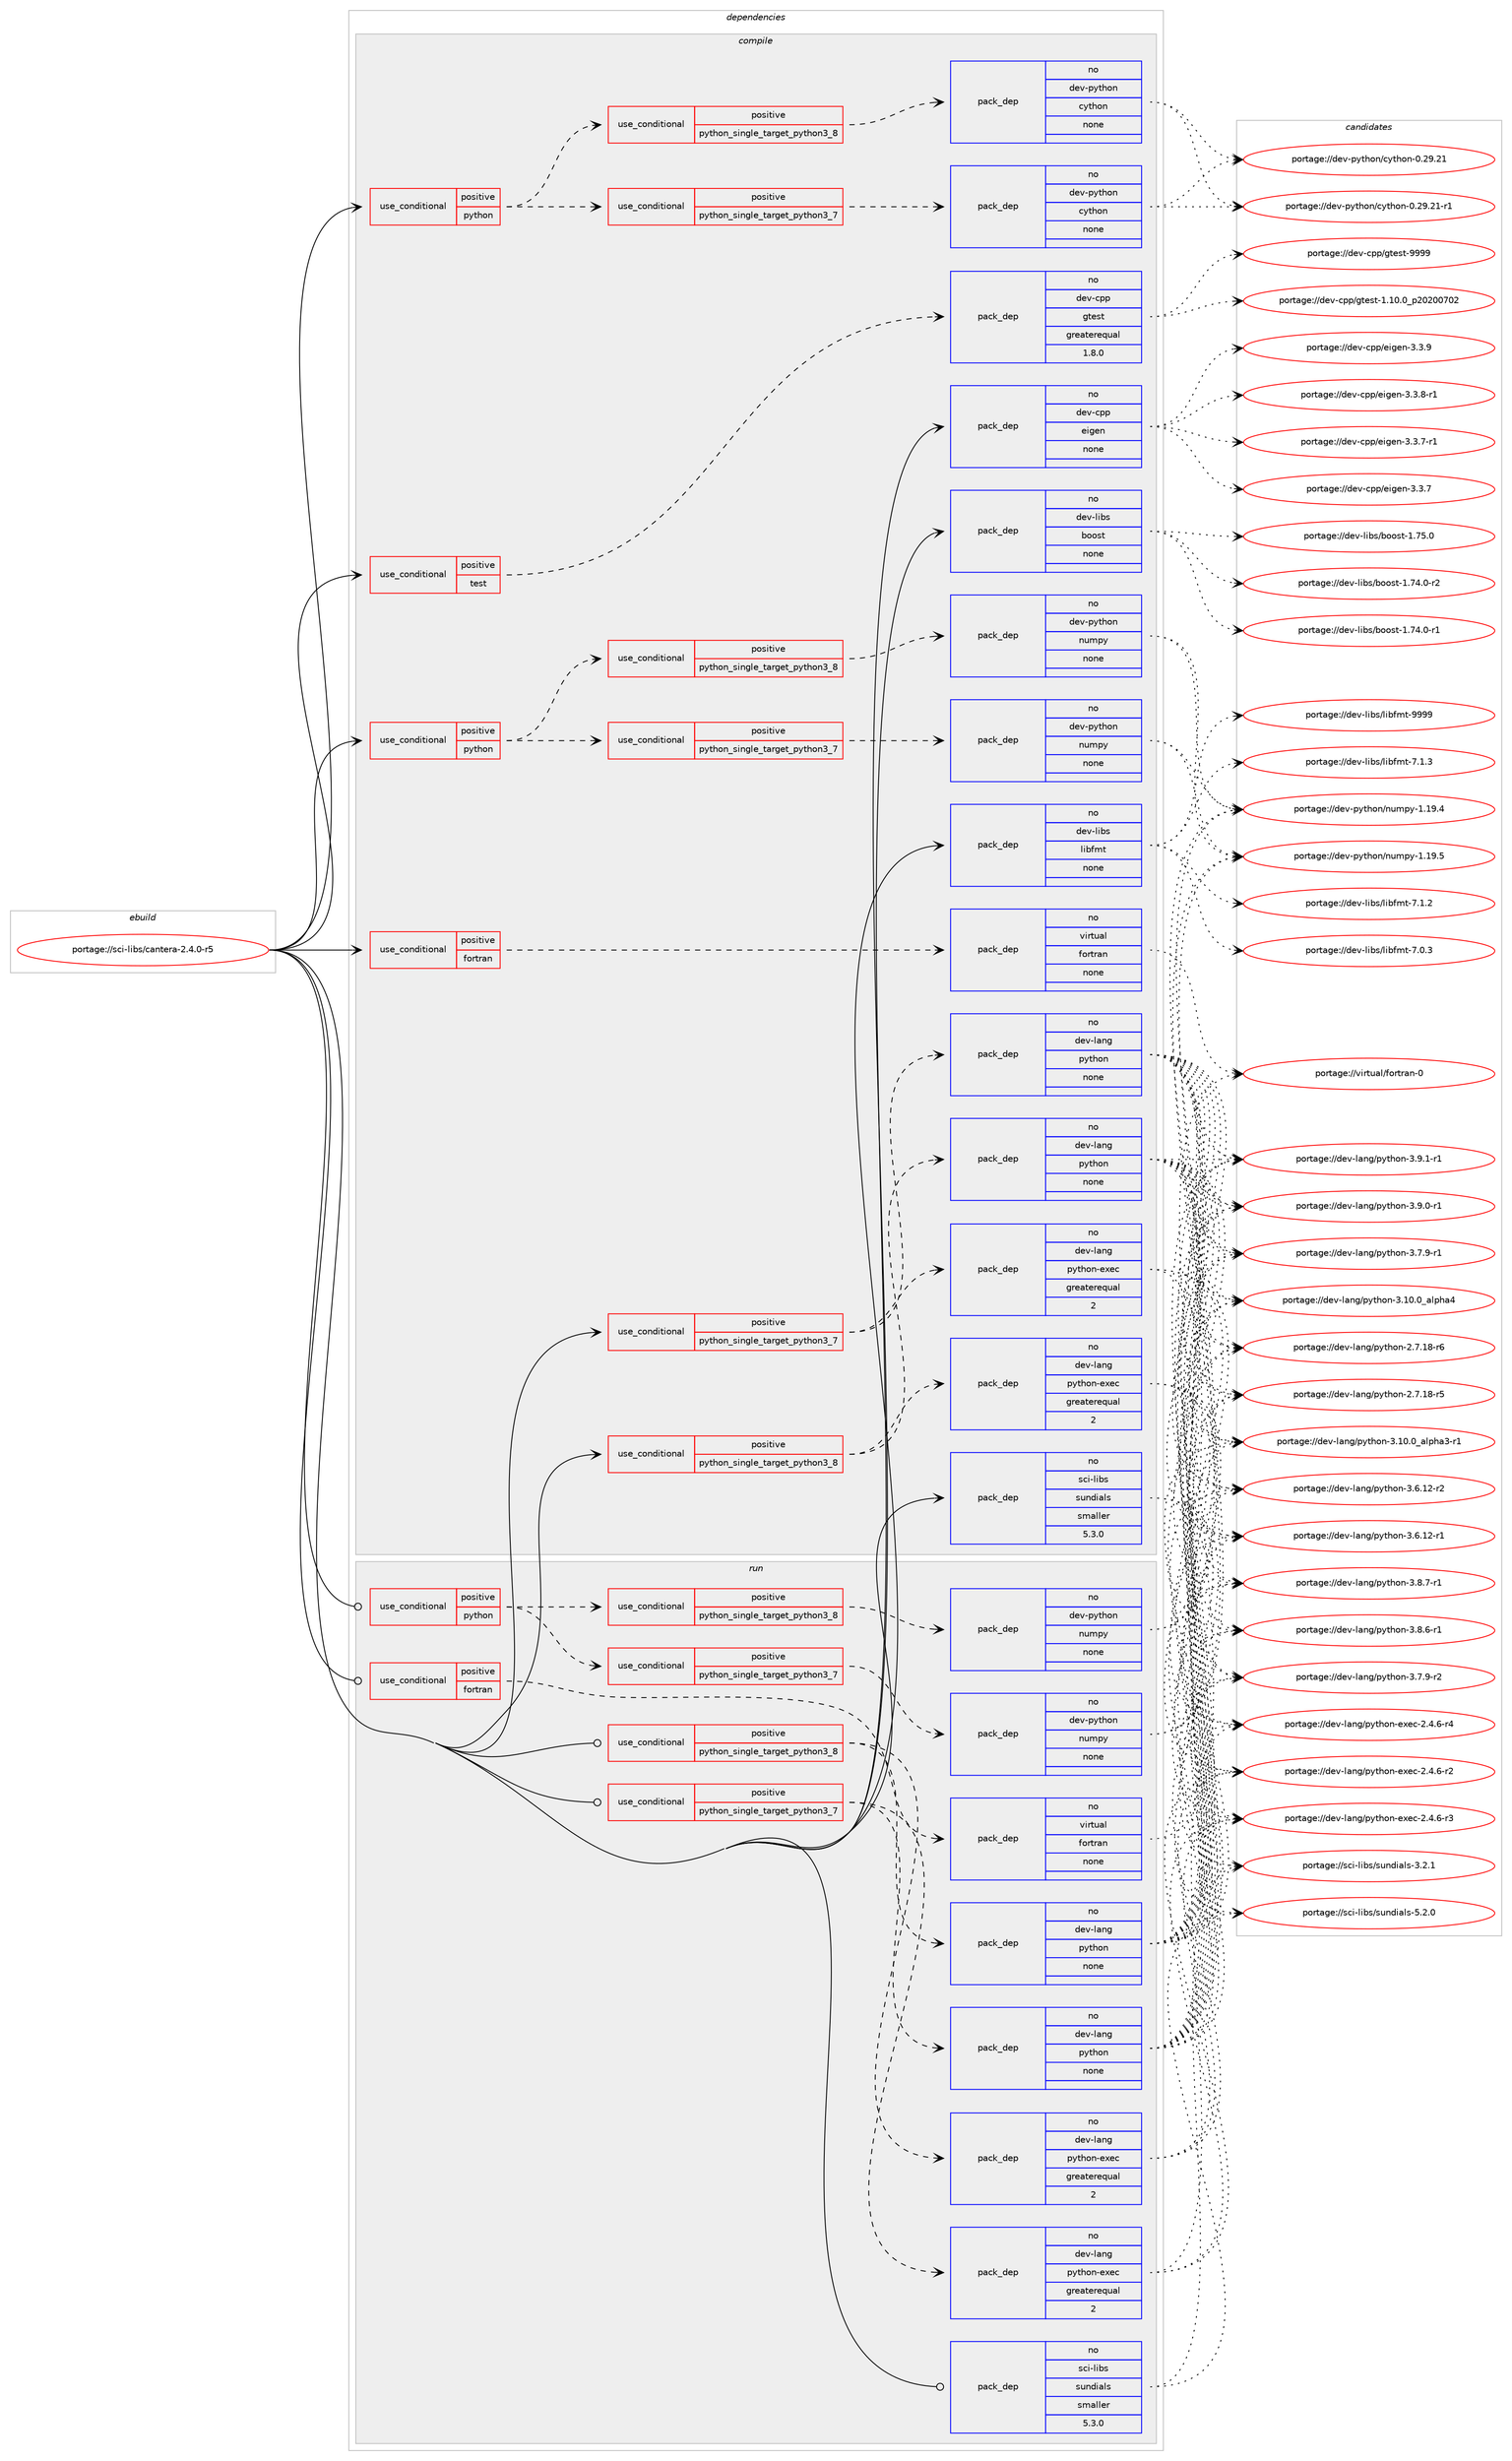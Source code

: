 digraph prolog {

# *************
# Graph options
# *************

newrank=true;
concentrate=true;
compound=true;
graph [rankdir=LR,fontname=Helvetica,fontsize=10,ranksep=1.5];#, ranksep=2.5, nodesep=0.2];
edge  [arrowhead=vee];
node  [fontname=Helvetica,fontsize=10];

# **********
# The ebuild
# **********

subgraph cluster_leftcol {
color=gray;
rank=same;
label=<<i>ebuild</i>>;
id [label="portage://sci-libs/cantera-2.4.0-r5", color=red, width=4, href="../sci-libs/cantera-2.4.0-r5.svg"];
}

# ****************
# The dependencies
# ****************

subgraph cluster_midcol {
color=gray;
label=<<i>dependencies</i>>;
subgraph cluster_compile {
fillcolor="#eeeeee";
style=filled;
label=<<i>compile</i>>;
subgraph cond5578 {
dependency17923 [label=<<TABLE BORDER="0" CELLBORDER="1" CELLSPACING="0" CELLPADDING="4"><TR><TD ROWSPAN="3" CELLPADDING="10">use_conditional</TD></TR><TR><TD>positive</TD></TR><TR><TD>fortran</TD></TR></TABLE>>, shape=none, color=red];
subgraph pack12203 {
dependency17924 [label=<<TABLE BORDER="0" CELLBORDER="1" CELLSPACING="0" CELLPADDING="4" WIDTH="220"><TR><TD ROWSPAN="6" CELLPADDING="30">pack_dep</TD></TR><TR><TD WIDTH="110">no</TD></TR><TR><TD>virtual</TD></TR><TR><TD>fortran</TD></TR><TR><TD>none</TD></TR><TR><TD></TD></TR></TABLE>>, shape=none, color=blue];
}
dependency17923:e -> dependency17924:w [weight=20,style="dashed",arrowhead="vee"];
}
id:e -> dependency17923:w [weight=20,style="solid",arrowhead="vee"];
subgraph cond5579 {
dependency17925 [label=<<TABLE BORDER="0" CELLBORDER="1" CELLSPACING="0" CELLPADDING="4"><TR><TD ROWSPAN="3" CELLPADDING="10">use_conditional</TD></TR><TR><TD>positive</TD></TR><TR><TD>python</TD></TR></TABLE>>, shape=none, color=red];
subgraph cond5580 {
dependency17926 [label=<<TABLE BORDER="0" CELLBORDER="1" CELLSPACING="0" CELLPADDING="4"><TR><TD ROWSPAN="3" CELLPADDING="10">use_conditional</TD></TR><TR><TD>positive</TD></TR><TR><TD>python_single_target_python3_7</TD></TR></TABLE>>, shape=none, color=red];
subgraph pack12204 {
dependency17927 [label=<<TABLE BORDER="0" CELLBORDER="1" CELLSPACING="0" CELLPADDING="4" WIDTH="220"><TR><TD ROWSPAN="6" CELLPADDING="30">pack_dep</TD></TR><TR><TD WIDTH="110">no</TD></TR><TR><TD>dev-python</TD></TR><TR><TD>cython</TD></TR><TR><TD>none</TD></TR><TR><TD></TD></TR></TABLE>>, shape=none, color=blue];
}
dependency17926:e -> dependency17927:w [weight=20,style="dashed",arrowhead="vee"];
}
dependency17925:e -> dependency17926:w [weight=20,style="dashed",arrowhead="vee"];
subgraph cond5581 {
dependency17928 [label=<<TABLE BORDER="0" CELLBORDER="1" CELLSPACING="0" CELLPADDING="4"><TR><TD ROWSPAN="3" CELLPADDING="10">use_conditional</TD></TR><TR><TD>positive</TD></TR><TR><TD>python_single_target_python3_8</TD></TR></TABLE>>, shape=none, color=red];
subgraph pack12205 {
dependency17929 [label=<<TABLE BORDER="0" CELLBORDER="1" CELLSPACING="0" CELLPADDING="4" WIDTH="220"><TR><TD ROWSPAN="6" CELLPADDING="30">pack_dep</TD></TR><TR><TD WIDTH="110">no</TD></TR><TR><TD>dev-python</TD></TR><TR><TD>cython</TD></TR><TR><TD>none</TD></TR><TR><TD></TD></TR></TABLE>>, shape=none, color=blue];
}
dependency17928:e -> dependency17929:w [weight=20,style="dashed",arrowhead="vee"];
}
dependency17925:e -> dependency17928:w [weight=20,style="dashed",arrowhead="vee"];
}
id:e -> dependency17925:w [weight=20,style="solid",arrowhead="vee"];
subgraph cond5582 {
dependency17930 [label=<<TABLE BORDER="0" CELLBORDER="1" CELLSPACING="0" CELLPADDING="4"><TR><TD ROWSPAN="3" CELLPADDING="10">use_conditional</TD></TR><TR><TD>positive</TD></TR><TR><TD>python</TD></TR></TABLE>>, shape=none, color=red];
subgraph cond5583 {
dependency17931 [label=<<TABLE BORDER="0" CELLBORDER="1" CELLSPACING="0" CELLPADDING="4"><TR><TD ROWSPAN="3" CELLPADDING="10">use_conditional</TD></TR><TR><TD>positive</TD></TR><TR><TD>python_single_target_python3_7</TD></TR></TABLE>>, shape=none, color=red];
subgraph pack12206 {
dependency17932 [label=<<TABLE BORDER="0" CELLBORDER="1" CELLSPACING="0" CELLPADDING="4" WIDTH="220"><TR><TD ROWSPAN="6" CELLPADDING="30">pack_dep</TD></TR><TR><TD WIDTH="110">no</TD></TR><TR><TD>dev-python</TD></TR><TR><TD>numpy</TD></TR><TR><TD>none</TD></TR><TR><TD></TD></TR></TABLE>>, shape=none, color=blue];
}
dependency17931:e -> dependency17932:w [weight=20,style="dashed",arrowhead="vee"];
}
dependency17930:e -> dependency17931:w [weight=20,style="dashed",arrowhead="vee"];
subgraph cond5584 {
dependency17933 [label=<<TABLE BORDER="0" CELLBORDER="1" CELLSPACING="0" CELLPADDING="4"><TR><TD ROWSPAN="3" CELLPADDING="10">use_conditional</TD></TR><TR><TD>positive</TD></TR><TR><TD>python_single_target_python3_8</TD></TR></TABLE>>, shape=none, color=red];
subgraph pack12207 {
dependency17934 [label=<<TABLE BORDER="0" CELLBORDER="1" CELLSPACING="0" CELLPADDING="4" WIDTH="220"><TR><TD ROWSPAN="6" CELLPADDING="30">pack_dep</TD></TR><TR><TD WIDTH="110">no</TD></TR><TR><TD>dev-python</TD></TR><TR><TD>numpy</TD></TR><TR><TD>none</TD></TR><TR><TD></TD></TR></TABLE>>, shape=none, color=blue];
}
dependency17933:e -> dependency17934:w [weight=20,style="dashed",arrowhead="vee"];
}
dependency17930:e -> dependency17933:w [weight=20,style="dashed",arrowhead="vee"];
}
id:e -> dependency17930:w [weight=20,style="solid",arrowhead="vee"];
subgraph cond5585 {
dependency17935 [label=<<TABLE BORDER="0" CELLBORDER="1" CELLSPACING="0" CELLPADDING="4"><TR><TD ROWSPAN="3" CELLPADDING="10">use_conditional</TD></TR><TR><TD>positive</TD></TR><TR><TD>python_single_target_python3_7</TD></TR></TABLE>>, shape=none, color=red];
subgraph pack12208 {
dependency17936 [label=<<TABLE BORDER="0" CELLBORDER="1" CELLSPACING="0" CELLPADDING="4" WIDTH="220"><TR><TD ROWSPAN="6" CELLPADDING="30">pack_dep</TD></TR><TR><TD WIDTH="110">no</TD></TR><TR><TD>dev-lang</TD></TR><TR><TD>python</TD></TR><TR><TD>none</TD></TR><TR><TD></TD></TR></TABLE>>, shape=none, color=blue];
}
dependency17935:e -> dependency17936:w [weight=20,style="dashed",arrowhead="vee"];
subgraph pack12209 {
dependency17937 [label=<<TABLE BORDER="0" CELLBORDER="1" CELLSPACING="0" CELLPADDING="4" WIDTH="220"><TR><TD ROWSPAN="6" CELLPADDING="30">pack_dep</TD></TR><TR><TD WIDTH="110">no</TD></TR><TR><TD>dev-lang</TD></TR><TR><TD>python-exec</TD></TR><TR><TD>greaterequal</TD></TR><TR><TD>2</TD></TR></TABLE>>, shape=none, color=blue];
}
dependency17935:e -> dependency17937:w [weight=20,style="dashed",arrowhead="vee"];
}
id:e -> dependency17935:w [weight=20,style="solid",arrowhead="vee"];
subgraph cond5586 {
dependency17938 [label=<<TABLE BORDER="0" CELLBORDER="1" CELLSPACING="0" CELLPADDING="4"><TR><TD ROWSPAN="3" CELLPADDING="10">use_conditional</TD></TR><TR><TD>positive</TD></TR><TR><TD>python_single_target_python3_8</TD></TR></TABLE>>, shape=none, color=red];
subgraph pack12210 {
dependency17939 [label=<<TABLE BORDER="0" CELLBORDER="1" CELLSPACING="0" CELLPADDING="4" WIDTH="220"><TR><TD ROWSPAN="6" CELLPADDING="30">pack_dep</TD></TR><TR><TD WIDTH="110">no</TD></TR><TR><TD>dev-lang</TD></TR><TR><TD>python</TD></TR><TR><TD>none</TD></TR><TR><TD></TD></TR></TABLE>>, shape=none, color=blue];
}
dependency17938:e -> dependency17939:w [weight=20,style="dashed",arrowhead="vee"];
subgraph pack12211 {
dependency17940 [label=<<TABLE BORDER="0" CELLBORDER="1" CELLSPACING="0" CELLPADDING="4" WIDTH="220"><TR><TD ROWSPAN="6" CELLPADDING="30">pack_dep</TD></TR><TR><TD WIDTH="110">no</TD></TR><TR><TD>dev-lang</TD></TR><TR><TD>python-exec</TD></TR><TR><TD>greaterequal</TD></TR><TR><TD>2</TD></TR></TABLE>>, shape=none, color=blue];
}
dependency17938:e -> dependency17940:w [weight=20,style="dashed",arrowhead="vee"];
}
id:e -> dependency17938:w [weight=20,style="solid",arrowhead="vee"];
subgraph cond5587 {
dependency17941 [label=<<TABLE BORDER="0" CELLBORDER="1" CELLSPACING="0" CELLPADDING="4"><TR><TD ROWSPAN="3" CELLPADDING="10">use_conditional</TD></TR><TR><TD>positive</TD></TR><TR><TD>test</TD></TR></TABLE>>, shape=none, color=red];
subgraph pack12212 {
dependency17942 [label=<<TABLE BORDER="0" CELLBORDER="1" CELLSPACING="0" CELLPADDING="4" WIDTH="220"><TR><TD ROWSPAN="6" CELLPADDING="30">pack_dep</TD></TR><TR><TD WIDTH="110">no</TD></TR><TR><TD>dev-cpp</TD></TR><TR><TD>gtest</TD></TR><TR><TD>greaterequal</TD></TR><TR><TD>1.8.0</TD></TR></TABLE>>, shape=none, color=blue];
}
dependency17941:e -> dependency17942:w [weight=20,style="dashed",arrowhead="vee"];
}
id:e -> dependency17941:w [weight=20,style="solid",arrowhead="vee"];
subgraph pack12213 {
dependency17943 [label=<<TABLE BORDER="0" CELLBORDER="1" CELLSPACING="0" CELLPADDING="4" WIDTH="220"><TR><TD ROWSPAN="6" CELLPADDING="30">pack_dep</TD></TR><TR><TD WIDTH="110">no</TD></TR><TR><TD>dev-cpp</TD></TR><TR><TD>eigen</TD></TR><TR><TD>none</TD></TR><TR><TD></TD></TR></TABLE>>, shape=none, color=blue];
}
id:e -> dependency17943:w [weight=20,style="solid",arrowhead="vee"];
subgraph pack12214 {
dependency17944 [label=<<TABLE BORDER="0" CELLBORDER="1" CELLSPACING="0" CELLPADDING="4" WIDTH="220"><TR><TD ROWSPAN="6" CELLPADDING="30">pack_dep</TD></TR><TR><TD WIDTH="110">no</TD></TR><TR><TD>dev-libs</TD></TR><TR><TD>boost</TD></TR><TR><TD>none</TD></TR><TR><TD></TD></TR></TABLE>>, shape=none, color=blue];
}
id:e -> dependency17944:w [weight=20,style="solid",arrowhead="vee"];
subgraph pack12215 {
dependency17945 [label=<<TABLE BORDER="0" CELLBORDER="1" CELLSPACING="0" CELLPADDING="4" WIDTH="220"><TR><TD ROWSPAN="6" CELLPADDING="30">pack_dep</TD></TR><TR><TD WIDTH="110">no</TD></TR><TR><TD>dev-libs</TD></TR><TR><TD>libfmt</TD></TR><TR><TD>none</TD></TR><TR><TD></TD></TR></TABLE>>, shape=none, color=blue];
}
id:e -> dependency17945:w [weight=20,style="solid",arrowhead="vee"];
subgraph pack12216 {
dependency17946 [label=<<TABLE BORDER="0" CELLBORDER="1" CELLSPACING="0" CELLPADDING="4" WIDTH="220"><TR><TD ROWSPAN="6" CELLPADDING="30">pack_dep</TD></TR><TR><TD WIDTH="110">no</TD></TR><TR><TD>sci-libs</TD></TR><TR><TD>sundials</TD></TR><TR><TD>smaller</TD></TR><TR><TD>5.3.0</TD></TR></TABLE>>, shape=none, color=blue];
}
id:e -> dependency17946:w [weight=20,style="solid",arrowhead="vee"];
}
subgraph cluster_compileandrun {
fillcolor="#eeeeee";
style=filled;
label=<<i>compile and run</i>>;
}
subgraph cluster_run {
fillcolor="#eeeeee";
style=filled;
label=<<i>run</i>>;
subgraph cond5588 {
dependency17947 [label=<<TABLE BORDER="0" CELLBORDER="1" CELLSPACING="0" CELLPADDING="4"><TR><TD ROWSPAN="3" CELLPADDING="10">use_conditional</TD></TR><TR><TD>positive</TD></TR><TR><TD>fortran</TD></TR></TABLE>>, shape=none, color=red];
subgraph pack12217 {
dependency17948 [label=<<TABLE BORDER="0" CELLBORDER="1" CELLSPACING="0" CELLPADDING="4" WIDTH="220"><TR><TD ROWSPAN="6" CELLPADDING="30">pack_dep</TD></TR><TR><TD WIDTH="110">no</TD></TR><TR><TD>virtual</TD></TR><TR><TD>fortran</TD></TR><TR><TD>none</TD></TR><TR><TD></TD></TR></TABLE>>, shape=none, color=blue];
}
dependency17947:e -> dependency17948:w [weight=20,style="dashed",arrowhead="vee"];
}
id:e -> dependency17947:w [weight=20,style="solid",arrowhead="odot"];
subgraph cond5589 {
dependency17949 [label=<<TABLE BORDER="0" CELLBORDER="1" CELLSPACING="0" CELLPADDING="4"><TR><TD ROWSPAN="3" CELLPADDING="10">use_conditional</TD></TR><TR><TD>positive</TD></TR><TR><TD>python</TD></TR></TABLE>>, shape=none, color=red];
subgraph cond5590 {
dependency17950 [label=<<TABLE BORDER="0" CELLBORDER="1" CELLSPACING="0" CELLPADDING="4"><TR><TD ROWSPAN="3" CELLPADDING="10">use_conditional</TD></TR><TR><TD>positive</TD></TR><TR><TD>python_single_target_python3_7</TD></TR></TABLE>>, shape=none, color=red];
subgraph pack12218 {
dependency17951 [label=<<TABLE BORDER="0" CELLBORDER="1" CELLSPACING="0" CELLPADDING="4" WIDTH="220"><TR><TD ROWSPAN="6" CELLPADDING="30">pack_dep</TD></TR><TR><TD WIDTH="110">no</TD></TR><TR><TD>dev-python</TD></TR><TR><TD>numpy</TD></TR><TR><TD>none</TD></TR><TR><TD></TD></TR></TABLE>>, shape=none, color=blue];
}
dependency17950:e -> dependency17951:w [weight=20,style="dashed",arrowhead="vee"];
}
dependency17949:e -> dependency17950:w [weight=20,style="dashed",arrowhead="vee"];
subgraph cond5591 {
dependency17952 [label=<<TABLE BORDER="0" CELLBORDER="1" CELLSPACING="0" CELLPADDING="4"><TR><TD ROWSPAN="3" CELLPADDING="10">use_conditional</TD></TR><TR><TD>positive</TD></TR><TR><TD>python_single_target_python3_8</TD></TR></TABLE>>, shape=none, color=red];
subgraph pack12219 {
dependency17953 [label=<<TABLE BORDER="0" CELLBORDER="1" CELLSPACING="0" CELLPADDING="4" WIDTH="220"><TR><TD ROWSPAN="6" CELLPADDING="30">pack_dep</TD></TR><TR><TD WIDTH="110">no</TD></TR><TR><TD>dev-python</TD></TR><TR><TD>numpy</TD></TR><TR><TD>none</TD></TR><TR><TD></TD></TR></TABLE>>, shape=none, color=blue];
}
dependency17952:e -> dependency17953:w [weight=20,style="dashed",arrowhead="vee"];
}
dependency17949:e -> dependency17952:w [weight=20,style="dashed",arrowhead="vee"];
}
id:e -> dependency17949:w [weight=20,style="solid",arrowhead="odot"];
subgraph cond5592 {
dependency17954 [label=<<TABLE BORDER="0" CELLBORDER="1" CELLSPACING="0" CELLPADDING="4"><TR><TD ROWSPAN="3" CELLPADDING="10">use_conditional</TD></TR><TR><TD>positive</TD></TR><TR><TD>python_single_target_python3_7</TD></TR></TABLE>>, shape=none, color=red];
subgraph pack12220 {
dependency17955 [label=<<TABLE BORDER="0" CELLBORDER="1" CELLSPACING="0" CELLPADDING="4" WIDTH="220"><TR><TD ROWSPAN="6" CELLPADDING="30">pack_dep</TD></TR><TR><TD WIDTH="110">no</TD></TR><TR><TD>dev-lang</TD></TR><TR><TD>python</TD></TR><TR><TD>none</TD></TR><TR><TD></TD></TR></TABLE>>, shape=none, color=blue];
}
dependency17954:e -> dependency17955:w [weight=20,style="dashed",arrowhead="vee"];
subgraph pack12221 {
dependency17956 [label=<<TABLE BORDER="0" CELLBORDER="1" CELLSPACING="0" CELLPADDING="4" WIDTH="220"><TR><TD ROWSPAN="6" CELLPADDING="30">pack_dep</TD></TR><TR><TD WIDTH="110">no</TD></TR><TR><TD>dev-lang</TD></TR><TR><TD>python-exec</TD></TR><TR><TD>greaterequal</TD></TR><TR><TD>2</TD></TR></TABLE>>, shape=none, color=blue];
}
dependency17954:e -> dependency17956:w [weight=20,style="dashed",arrowhead="vee"];
}
id:e -> dependency17954:w [weight=20,style="solid",arrowhead="odot"];
subgraph cond5593 {
dependency17957 [label=<<TABLE BORDER="0" CELLBORDER="1" CELLSPACING="0" CELLPADDING="4"><TR><TD ROWSPAN="3" CELLPADDING="10">use_conditional</TD></TR><TR><TD>positive</TD></TR><TR><TD>python_single_target_python3_8</TD></TR></TABLE>>, shape=none, color=red];
subgraph pack12222 {
dependency17958 [label=<<TABLE BORDER="0" CELLBORDER="1" CELLSPACING="0" CELLPADDING="4" WIDTH="220"><TR><TD ROWSPAN="6" CELLPADDING="30">pack_dep</TD></TR><TR><TD WIDTH="110">no</TD></TR><TR><TD>dev-lang</TD></TR><TR><TD>python</TD></TR><TR><TD>none</TD></TR><TR><TD></TD></TR></TABLE>>, shape=none, color=blue];
}
dependency17957:e -> dependency17958:w [weight=20,style="dashed",arrowhead="vee"];
subgraph pack12223 {
dependency17959 [label=<<TABLE BORDER="0" CELLBORDER="1" CELLSPACING="0" CELLPADDING="4" WIDTH="220"><TR><TD ROWSPAN="6" CELLPADDING="30">pack_dep</TD></TR><TR><TD WIDTH="110">no</TD></TR><TR><TD>dev-lang</TD></TR><TR><TD>python-exec</TD></TR><TR><TD>greaterequal</TD></TR><TR><TD>2</TD></TR></TABLE>>, shape=none, color=blue];
}
dependency17957:e -> dependency17959:w [weight=20,style="dashed",arrowhead="vee"];
}
id:e -> dependency17957:w [weight=20,style="solid",arrowhead="odot"];
subgraph pack12224 {
dependency17960 [label=<<TABLE BORDER="0" CELLBORDER="1" CELLSPACING="0" CELLPADDING="4" WIDTH="220"><TR><TD ROWSPAN="6" CELLPADDING="30">pack_dep</TD></TR><TR><TD WIDTH="110">no</TD></TR><TR><TD>sci-libs</TD></TR><TR><TD>sundials</TD></TR><TR><TD>smaller</TD></TR><TR><TD>5.3.0</TD></TR></TABLE>>, shape=none, color=blue];
}
id:e -> dependency17960:w [weight=20,style="solid",arrowhead="odot"];
}
}

# **************
# The candidates
# **************

subgraph cluster_choices {
rank=same;
color=gray;
label=<<i>candidates</i>>;

subgraph choice12203 {
color=black;
nodesep=1;
choice1181051141161179710847102111114116114971104548 [label="portage://virtual/fortran-0", color=red, width=4,href="../virtual/fortran-0.svg"];
dependency17924:e -> choice1181051141161179710847102111114116114971104548:w [style=dotted,weight="100"];
}
subgraph choice12204 {
color=black;
nodesep=1;
choice10010111845112121116104111110479912111610411111045484650574650494511449 [label="portage://dev-python/cython-0.29.21-r1", color=red, width=4,href="../dev-python/cython-0.29.21-r1.svg"];
choice1001011184511212111610411111047991211161041111104548465057465049 [label="portage://dev-python/cython-0.29.21", color=red, width=4,href="../dev-python/cython-0.29.21.svg"];
dependency17927:e -> choice10010111845112121116104111110479912111610411111045484650574650494511449:w [style=dotted,weight="100"];
dependency17927:e -> choice1001011184511212111610411111047991211161041111104548465057465049:w [style=dotted,weight="100"];
}
subgraph choice12205 {
color=black;
nodesep=1;
choice10010111845112121116104111110479912111610411111045484650574650494511449 [label="portage://dev-python/cython-0.29.21-r1", color=red, width=4,href="../dev-python/cython-0.29.21-r1.svg"];
choice1001011184511212111610411111047991211161041111104548465057465049 [label="portage://dev-python/cython-0.29.21", color=red, width=4,href="../dev-python/cython-0.29.21.svg"];
dependency17929:e -> choice10010111845112121116104111110479912111610411111045484650574650494511449:w [style=dotted,weight="100"];
dependency17929:e -> choice1001011184511212111610411111047991211161041111104548465057465049:w [style=dotted,weight="100"];
}
subgraph choice12206 {
color=black;
nodesep=1;
choice100101118451121211161041111104711011710911212145494649574653 [label="portage://dev-python/numpy-1.19.5", color=red, width=4,href="../dev-python/numpy-1.19.5.svg"];
choice100101118451121211161041111104711011710911212145494649574652 [label="portage://dev-python/numpy-1.19.4", color=red, width=4,href="../dev-python/numpy-1.19.4.svg"];
dependency17932:e -> choice100101118451121211161041111104711011710911212145494649574653:w [style=dotted,weight="100"];
dependency17932:e -> choice100101118451121211161041111104711011710911212145494649574652:w [style=dotted,weight="100"];
}
subgraph choice12207 {
color=black;
nodesep=1;
choice100101118451121211161041111104711011710911212145494649574653 [label="portage://dev-python/numpy-1.19.5", color=red, width=4,href="../dev-python/numpy-1.19.5.svg"];
choice100101118451121211161041111104711011710911212145494649574652 [label="portage://dev-python/numpy-1.19.4", color=red, width=4,href="../dev-python/numpy-1.19.4.svg"];
dependency17934:e -> choice100101118451121211161041111104711011710911212145494649574653:w [style=dotted,weight="100"];
dependency17934:e -> choice100101118451121211161041111104711011710911212145494649574652:w [style=dotted,weight="100"];
}
subgraph choice12208 {
color=black;
nodesep=1;
choice1001011184510897110103471121211161041111104551465746494511449 [label="portage://dev-lang/python-3.9.1-r1", color=red, width=4,href="../dev-lang/python-3.9.1-r1.svg"];
choice1001011184510897110103471121211161041111104551465746484511449 [label="portage://dev-lang/python-3.9.0-r1", color=red, width=4,href="../dev-lang/python-3.9.0-r1.svg"];
choice1001011184510897110103471121211161041111104551465646554511449 [label="portage://dev-lang/python-3.8.7-r1", color=red, width=4,href="../dev-lang/python-3.8.7-r1.svg"];
choice1001011184510897110103471121211161041111104551465646544511449 [label="portage://dev-lang/python-3.8.6-r1", color=red, width=4,href="../dev-lang/python-3.8.6-r1.svg"];
choice1001011184510897110103471121211161041111104551465546574511450 [label="portage://dev-lang/python-3.7.9-r2", color=red, width=4,href="../dev-lang/python-3.7.9-r2.svg"];
choice1001011184510897110103471121211161041111104551465546574511449 [label="portage://dev-lang/python-3.7.9-r1", color=red, width=4,href="../dev-lang/python-3.7.9-r1.svg"];
choice100101118451089711010347112121116104111110455146544649504511450 [label="portage://dev-lang/python-3.6.12-r2", color=red, width=4,href="../dev-lang/python-3.6.12-r2.svg"];
choice100101118451089711010347112121116104111110455146544649504511449 [label="portage://dev-lang/python-3.6.12-r1", color=red, width=4,href="../dev-lang/python-3.6.12-r1.svg"];
choice1001011184510897110103471121211161041111104551464948464895971081121049752 [label="portage://dev-lang/python-3.10.0_alpha4", color=red, width=4,href="../dev-lang/python-3.10.0_alpha4.svg"];
choice10010111845108971101034711212111610411111045514649484648959710811210497514511449 [label="portage://dev-lang/python-3.10.0_alpha3-r1", color=red, width=4,href="../dev-lang/python-3.10.0_alpha3-r1.svg"];
choice100101118451089711010347112121116104111110455046554649564511454 [label="portage://dev-lang/python-2.7.18-r6", color=red, width=4,href="../dev-lang/python-2.7.18-r6.svg"];
choice100101118451089711010347112121116104111110455046554649564511453 [label="portage://dev-lang/python-2.7.18-r5", color=red, width=4,href="../dev-lang/python-2.7.18-r5.svg"];
dependency17936:e -> choice1001011184510897110103471121211161041111104551465746494511449:w [style=dotted,weight="100"];
dependency17936:e -> choice1001011184510897110103471121211161041111104551465746484511449:w [style=dotted,weight="100"];
dependency17936:e -> choice1001011184510897110103471121211161041111104551465646554511449:w [style=dotted,weight="100"];
dependency17936:e -> choice1001011184510897110103471121211161041111104551465646544511449:w [style=dotted,weight="100"];
dependency17936:e -> choice1001011184510897110103471121211161041111104551465546574511450:w [style=dotted,weight="100"];
dependency17936:e -> choice1001011184510897110103471121211161041111104551465546574511449:w [style=dotted,weight="100"];
dependency17936:e -> choice100101118451089711010347112121116104111110455146544649504511450:w [style=dotted,weight="100"];
dependency17936:e -> choice100101118451089711010347112121116104111110455146544649504511449:w [style=dotted,weight="100"];
dependency17936:e -> choice1001011184510897110103471121211161041111104551464948464895971081121049752:w [style=dotted,weight="100"];
dependency17936:e -> choice10010111845108971101034711212111610411111045514649484648959710811210497514511449:w [style=dotted,weight="100"];
dependency17936:e -> choice100101118451089711010347112121116104111110455046554649564511454:w [style=dotted,weight="100"];
dependency17936:e -> choice100101118451089711010347112121116104111110455046554649564511453:w [style=dotted,weight="100"];
}
subgraph choice12209 {
color=black;
nodesep=1;
choice10010111845108971101034711212111610411111045101120101994550465246544511452 [label="portage://dev-lang/python-exec-2.4.6-r4", color=red, width=4,href="../dev-lang/python-exec-2.4.6-r4.svg"];
choice10010111845108971101034711212111610411111045101120101994550465246544511451 [label="portage://dev-lang/python-exec-2.4.6-r3", color=red, width=4,href="../dev-lang/python-exec-2.4.6-r3.svg"];
choice10010111845108971101034711212111610411111045101120101994550465246544511450 [label="portage://dev-lang/python-exec-2.4.6-r2", color=red, width=4,href="../dev-lang/python-exec-2.4.6-r2.svg"];
dependency17937:e -> choice10010111845108971101034711212111610411111045101120101994550465246544511452:w [style=dotted,weight="100"];
dependency17937:e -> choice10010111845108971101034711212111610411111045101120101994550465246544511451:w [style=dotted,weight="100"];
dependency17937:e -> choice10010111845108971101034711212111610411111045101120101994550465246544511450:w [style=dotted,weight="100"];
}
subgraph choice12210 {
color=black;
nodesep=1;
choice1001011184510897110103471121211161041111104551465746494511449 [label="portage://dev-lang/python-3.9.1-r1", color=red, width=4,href="../dev-lang/python-3.9.1-r1.svg"];
choice1001011184510897110103471121211161041111104551465746484511449 [label="portage://dev-lang/python-3.9.0-r1", color=red, width=4,href="../dev-lang/python-3.9.0-r1.svg"];
choice1001011184510897110103471121211161041111104551465646554511449 [label="portage://dev-lang/python-3.8.7-r1", color=red, width=4,href="../dev-lang/python-3.8.7-r1.svg"];
choice1001011184510897110103471121211161041111104551465646544511449 [label="portage://dev-lang/python-3.8.6-r1", color=red, width=4,href="../dev-lang/python-3.8.6-r1.svg"];
choice1001011184510897110103471121211161041111104551465546574511450 [label="portage://dev-lang/python-3.7.9-r2", color=red, width=4,href="../dev-lang/python-3.7.9-r2.svg"];
choice1001011184510897110103471121211161041111104551465546574511449 [label="portage://dev-lang/python-3.7.9-r1", color=red, width=4,href="../dev-lang/python-3.7.9-r1.svg"];
choice100101118451089711010347112121116104111110455146544649504511450 [label="portage://dev-lang/python-3.6.12-r2", color=red, width=4,href="../dev-lang/python-3.6.12-r2.svg"];
choice100101118451089711010347112121116104111110455146544649504511449 [label="portage://dev-lang/python-3.6.12-r1", color=red, width=4,href="../dev-lang/python-3.6.12-r1.svg"];
choice1001011184510897110103471121211161041111104551464948464895971081121049752 [label="portage://dev-lang/python-3.10.0_alpha4", color=red, width=4,href="../dev-lang/python-3.10.0_alpha4.svg"];
choice10010111845108971101034711212111610411111045514649484648959710811210497514511449 [label="portage://dev-lang/python-3.10.0_alpha3-r1", color=red, width=4,href="../dev-lang/python-3.10.0_alpha3-r1.svg"];
choice100101118451089711010347112121116104111110455046554649564511454 [label="portage://dev-lang/python-2.7.18-r6", color=red, width=4,href="../dev-lang/python-2.7.18-r6.svg"];
choice100101118451089711010347112121116104111110455046554649564511453 [label="portage://dev-lang/python-2.7.18-r5", color=red, width=4,href="../dev-lang/python-2.7.18-r5.svg"];
dependency17939:e -> choice1001011184510897110103471121211161041111104551465746494511449:w [style=dotted,weight="100"];
dependency17939:e -> choice1001011184510897110103471121211161041111104551465746484511449:w [style=dotted,weight="100"];
dependency17939:e -> choice1001011184510897110103471121211161041111104551465646554511449:w [style=dotted,weight="100"];
dependency17939:e -> choice1001011184510897110103471121211161041111104551465646544511449:w [style=dotted,weight="100"];
dependency17939:e -> choice1001011184510897110103471121211161041111104551465546574511450:w [style=dotted,weight="100"];
dependency17939:e -> choice1001011184510897110103471121211161041111104551465546574511449:w [style=dotted,weight="100"];
dependency17939:e -> choice100101118451089711010347112121116104111110455146544649504511450:w [style=dotted,weight="100"];
dependency17939:e -> choice100101118451089711010347112121116104111110455146544649504511449:w [style=dotted,weight="100"];
dependency17939:e -> choice1001011184510897110103471121211161041111104551464948464895971081121049752:w [style=dotted,weight="100"];
dependency17939:e -> choice10010111845108971101034711212111610411111045514649484648959710811210497514511449:w [style=dotted,weight="100"];
dependency17939:e -> choice100101118451089711010347112121116104111110455046554649564511454:w [style=dotted,weight="100"];
dependency17939:e -> choice100101118451089711010347112121116104111110455046554649564511453:w [style=dotted,weight="100"];
}
subgraph choice12211 {
color=black;
nodesep=1;
choice10010111845108971101034711212111610411111045101120101994550465246544511452 [label="portage://dev-lang/python-exec-2.4.6-r4", color=red, width=4,href="../dev-lang/python-exec-2.4.6-r4.svg"];
choice10010111845108971101034711212111610411111045101120101994550465246544511451 [label="portage://dev-lang/python-exec-2.4.6-r3", color=red, width=4,href="../dev-lang/python-exec-2.4.6-r3.svg"];
choice10010111845108971101034711212111610411111045101120101994550465246544511450 [label="portage://dev-lang/python-exec-2.4.6-r2", color=red, width=4,href="../dev-lang/python-exec-2.4.6-r2.svg"];
dependency17940:e -> choice10010111845108971101034711212111610411111045101120101994550465246544511452:w [style=dotted,weight="100"];
dependency17940:e -> choice10010111845108971101034711212111610411111045101120101994550465246544511451:w [style=dotted,weight="100"];
dependency17940:e -> choice10010111845108971101034711212111610411111045101120101994550465246544511450:w [style=dotted,weight="100"];
}
subgraph choice12212 {
color=black;
nodesep=1;
choice1001011184599112112471031161011151164557575757 [label="portage://dev-cpp/gtest-9999", color=red, width=4,href="../dev-cpp/gtest-9999.svg"];
choice10010111845991121124710311610111511645494649484648951125048504848554850 [label="portage://dev-cpp/gtest-1.10.0_p20200702", color=red, width=4,href="../dev-cpp/gtest-1.10.0_p20200702.svg"];
dependency17942:e -> choice1001011184599112112471031161011151164557575757:w [style=dotted,weight="100"];
dependency17942:e -> choice10010111845991121124710311610111511645494649484648951125048504848554850:w [style=dotted,weight="100"];
}
subgraph choice12213 {
color=black;
nodesep=1;
choice100101118459911211247101105103101110455146514657 [label="portage://dev-cpp/eigen-3.3.9", color=red, width=4,href="../dev-cpp/eigen-3.3.9.svg"];
choice1001011184599112112471011051031011104551465146564511449 [label="portage://dev-cpp/eigen-3.3.8-r1", color=red, width=4,href="../dev-cpp/eigen-3.3.8-r1.svg"];
choice1001011184599112112471011051031011104551465146554511449 [label="portage://dev-cpp/eigen-3.3.7-r1", color=red, width=4,href="../dev-cpp/eigen-3.3.7-r1.svg"];
choice100101118459911211247101105103101110455146514655 [label="portage://dev-cpp/eigen-3.3.7", color=red, width=4,href="../dev-cpp/eigen-3.3.7.svg"];
dependency17943:e -> choice100101118459911211247101105103101110455146514657:w [style=dotted,weight="100"];
dependency17943:e -> choice1001011184599112112471011051031011104551465146564511449:w [style=dotted,weight="100"];
dependency17943:e -> choice1001011184599112112471011051031011104551465146554511449:w [style=dotted,weight="100"];
dependency17943:e -> choice100101118459911211247101105103101110455146514655:w [style=dotted,weight="100"];
}
subgraph choice12214 {
color=black;
nodesep=1;
choice1001011184510810598115479811111111511645494655534648 [label="portage://dev-libs/boost-1.75.0", color=red, width=4,href="../dev-libs/boost-1.75.0.svg"];
choice10010111845108105981154798111111115116454946555246484511450 [label="portage://dev-libs/boost-1.74.0-r2", color=red, width=4,href="../dev-libs/boost-1.74.0-r2.svg"];
choice10010111845108105981154798111111115116454946555246484511449 [label="portage://dev-libs/boost-1.74.0-r1", color=red, width=4,href="../dev-libs/boost-1.74.0-r1.svg"];
dependency17944:e -> choice1001011184510810598115479811111111511645494655534648:w [style=dotted,weight="100"];
dependency17944:e -> choice10010111845108105981154798111111115116454946555246484511450:w [style=dotted,weight="100"];
dependency17944:e -> choice10010111845108105981154798111111115116454946555246484511449:w [style=dotted,weight="100"];
}
subgraph choice12215 {
color=black;
nodesep=1;
choice100101118451081059811547108105981021091164557575757 [label="portage://dev-libs/libfmt-9999", color=red, width=4,href="../dev-libs/libfmt-9999.svg"];
choice10010111845108105981154710810598102109116455546494651 [label="portage://dev-libs/libfmt-7.1.3", color=red, width=4,href="../dev-libs/libfmt-7.1.3.svg"];
choice10010111845108105981154710810598102109116455546494650 [label="portage://dev-libs/libfmt-7.1.2", color=red, width=4,href="../dev-libs/libfmt-7.1.2.svg"];
choice10010111845108105981154710810598102109116455546484651 [label="portage://dev-libs/libfmt-7.0.3", color=red, width=4,href="../dev-libs/libfmt-7.0.3.svg"];
dependency17945:e -> choice100101118451081059811547108105981021091164557575757:w [style=dotted,weight="100"];
dependency17945:e -> choice10010111845108105981154710810598102109116455546494651:w [style=dotted,weight="100"];
dependency17945:e -> choice10010111845108105981154710810598102109116455546494650:w [style=dotted,weight="100"];
dependency17945:e -> choice10010111845108105981154710810598102109116455546484651:w [style=dotted,weight="100"];
}
subgraph choice12216 {
color=black;
nodesep=1;
choice1159910545108105981154711511711010010597108115455346504648 [label="portage://sci-libs/sundials-5.2.0", color=red, width=4,href="../sci-libs/sundials-5.2.0.svg"];
choice1159910545108105981154711511711010010597108115455146504649 [label="portage://sci-libs/sundials-3.2.1", color=red, width=4,href="../sci-libs/sundials-3.2.1.svg"];
dependency17946:e -> choice1159910545108105981154711511711010010597108115455346504648:w [style=dotted,weight="100"];
dependency17946:e -> choice1159910545108105981154711511711010010597108115455146504649:w [style=dotted,weight="100"];
}
subgraph choice12217 {
color=black;
nodesep=1;
choice1181051141161179710847102111114116114971104548 [label="portage://virtual/fortran-0", color=red, width=4,href="../virtual/fortran-0.svg"];
dependency17948:e -> choice1181051141161179710847102111114116114971104548:w [style=dotted,weight="100"];
}
subgraph choice12218 {
color=black;
nodesep=1;
choice100101118451121211161041111104711011710911212145494649574653 [label="portage://dev-python/numpy-1.19.5", color=red, width=4,href="../dev-python/numpy-1.19.5.svg"];
choice100101118451121211161041111104711011710911212145494649574652 [label="portage://dev-python/numpy-1.19.4", color=red, width=4,href="../dev-python/numpy-1.19.4.svg"];
dependency17951:e -> choice100101118451121211161041111104711011710911212145494649574653:w [style=dotted,weight="100"];
dependency17951:e -> choice100101118451121211161041111104711011710911212145494649574652:w [style=dotted,weight="100"];
}
subgraph choice12219 {
color=black;
nodesep=1;
choice100101118451121211161041111104711011710911212145494649574653 [label="portage://dev-python/numpy-1.19.5", color=red, width=4,href="../dev-python/numpy-1.19.5.svg"];
choice100101118451121211161041111104711011710911212145494649574652 [label="portage://dev-python/numpy-1.19.4", color=red, width=4,href="../dev-python/numpy-1.19.4.svg"];
dependency17953:e -> choice100101118451121211161041111104711011710911212145494649574653:w [style=dotted,weight="100"];
dependency17953:e -> choice100101118451121211161041111104711011710911212145494649574652:w [style=dotted,weight="100"];
}
subgraph choice12220 {
color=black;
nodesep=1;
choice1001011184510897110103471121211161041111104551465746494511449 [label="portage://dev-lang/python-3.9.1-r1", color=red, width=4,href="../dev-lang/python-3.9.1-r1.svg"];
choice1001011184510897110103471121211161041111104551465746484511449 [label="portage://dev-lang/python-3.9.0-r1", color=red, width=4,href="../dev-lang/python-3.9.0-r1.svg"];
choice1001011184510897110103471121211161041111104551465646554511449 [label="portage://dev-lang/python-3.8.7-r1", color=red, width=4,href="../dev-lang/python-3.8.7-r1.svg"];
choice1001011184510897110103471121211161041111104551465646544511449 [label="portage://dev-lang/python-3.8.6-r1", color=red, width=4,href="../dev-lang/python-3.8.6-r1.svg"];
choice1001011184510897110103471121211161041111104551465546574511450 [label="portage://dev-lang/python-3.7.9-r2", color=red, width=4,href="../dev-lang/python-3.7.9-r2.svg"];
choice1001011184510897110103471121211161041111104551465546574511449 [label="portage://dev-lang/python-3.7.9-r1", color=red, width=4,href="../dev-lang/python-3.7.9-r1.svg"];
choice100101118451089711010347112121116104111110455146544649504511450 [label="portage://dev-lang/python-3.6.12-r2", color=red, width=4,href="../dev-lang/python-3.6.12-r2.svg"];
choice100101118451089711010347112121116104111110455146544649504511449 [label="portage://dev-lang/python-3.6.12-r1", color=red, width=4,href="../dev-lang/python-3.6.12-r1.svg"];
choice1001011184510897110103471121211161041111104551464948464895971081121049752 [label="portage://dev-lang/python-3.10.0_alpha4", color=red, width=4,href="../dev-lang/python-3.10.0_alpha4.svg"];
choice10010111845108971101034711212111610411111045514649484648959710811210497514511449 [label="portage://dev-lang/python-3.10.0_alpha3-r1", color=red, width=4,href="../dev-lang/python-3.10.0_alpha3-r1.svg"];
choice100101118451089711010347112121116104111110455046554649564511454 [label="portage://dev-lang/python-2.7.18-r6", color=red, width=4,href="../dev-lang/python-2.7.18-r6.svg"];
choice100101118451089711010347112121116104111110455046554649564511453 [label="portage://dev-lang/python-2.7.18-r5", color=red, width=4,href="../dev-lang/python-2.7.18-r5.svg"];
dependency17955:e -> choice1001011184510897110103471121211161041111104551465746494511449:w [style=dotted,weight="100"];
dependency17955:e -> choice1001011184510897110103471121211161041111104551465746484511449:w [style=dotted,weight="100"];
dependency17955:e -> choice1001011184510897110103471121211161041111104551465646554511449:w [style=dotted,weight="100"];
dependency17955:e -> choice1001011184510897110103471121211161041111104551465646544511449:w [style=dotted,weight="100"];
dependency17955:e -> choice1001011184510897110103471121211161041111104551465546574511450:w [style=dotted,weight="100"];
dependency17955:e -> choice1001011184510897110103471121211161041111104551465546574511449:w [style=dotted,weight="100"];
dependency17955:e -> choice100101118451089711010347112121116104111110455146544649504511450:w [style=dotted,weight="100"];
dependency17955:e -> choice100101118451089711010347112121116104111110455146544649504511449:w [style=dotted,weight="100"];
dependency17955:e -> choice1001011184510897110103471121211161041111104551464948464895971081121049752:w [style=dotted,weight="100"];
dependency17955:e -> choice10010111845108971101034711212111610411111045514649484648959710811210497514511449:w [style=dotted,weight="100"];
dependency17955:e -> choice100101118451089711010347112121116104111110455046554649564511454:w [style=dotted,weight="100"];
dependency17955:e -> choice100101118451089711010347112121116104111110455046554649564511453:w [style=dotted,weight="100"];
}
subgraph choice12221 {
color=black;
nodesep=1;
choice10010111845108971101034711212111610411111045101120101994550465246544511452 [label="portage://dev-lang/python-exec-2.4.6-r4", color=red, width=4,href="../dev-lang/python-exec-2.4.6-r4.svg"];
choice10010111845108971101034711212111610411111045101120101994550465246544511451 [label="portage://dev-lang/python-exec-2.4.6-r3", color=red, width=4,href="../dev-lang/python-exec-2.4.6-r3.svg"];
choice10010111845108971101034711212111610411111045101120101994550465246544511450 [label="portage://dev-lang/python-exec-2.4.6-r2", color=red, width=4,href="../dev-lang/python-exec-2.4.6-r2.svg"];
dependency17956:e -> choice10010111845108971101034711212111610411111045101120101994550465246544511452:w [style=dotted,weight="100"];
dependency17956:e -> choice10010111845108971101034711212111610411111045101120101994550465246544511451:w [style=dotted,weight="100"];
dependency17956:e -> choice10010111845108971101034711212111610411111045101120101994550465246544511450:w [style=dotted,weight="100"];
}
subgraph choice12222 {
color=black;
nodesep=1;
choice1001011184510897110103471121211161041111104551465746494511449 [label="portage://dev-lang/python-3.9.1-r1", color=red, width=4,href="../dev-lang/python-3.9.1-r1.svg"];
choice1001011184510897110103471121211161041111104551465746484511449 [label="portage://dev-lang/python-3.9.0-r1", color=red, width=4,href="../dev-lang/python-3.9.0-r1.svg"];
choice1001011184510897110103471121211161041111104551465646554511449 [label="portage://dev-lang/python-3.8.7-r1", color=red, width=4,href="../dev-lang/python-3.8.7-r1.svg"];
choice1001011184510897110103471121211161041111104551465646544511449 [label="portage://dev-lang/python-3.8.6-r1", color=red, width=4,href="../dev-lang/python-3.8.6-r1.svg"];
choice1001011184510897110103471121211161041111104551465546574511450 [label="portage://dev-lang/python-3.7.9-r2", color=red, width=4,href="../dev-lang/python-3.7.9-r2.svg"];
choice1001011184510897110103471121211161041111104551465546574511449 [label="portage://dev-lang/python-3.7.9-r1", color=red, width=4,href="../dev-lang/python-3.7.9-r1.svg"];
choice100101118451089711010347112121116104111110455146544649504511450 [label="portage://dev-lang/python-3.6.12-r2", color=red, width=4,href="../dev-lang/python-3.6.12-r2.svg"];
choice100101118451089711010347112121116104111110455146544649504511449 [label="portage://dev-lang/python-3.6.12-r1", color=red, width=4,href="../dev-lang/python-3.6.12-r1.svg"];
choice1001011184510897110103471121211161041111104551464948464895971081121049752 [label="portage://dev-lang/python-3.10.0_alpha4", color=red, width=4,href="../dev-lang/python-3.10.0_alpha4.svg"];
choice10010111845108971101034711212111610411111045514649484648959710811210497514511449 [label="portage://dev-lang/python-3.10.0_alpha3-r1", color=red, width=4,href="../dev-lang/python-3.10.0_alpha3-r1.svg"];
choice100101118451089711010347112121116104111110455046554649564511454 [label="portage://dev-lang/python-2.7.18-r6", color=red, width=4,href="../dev-lang/python-2.7.18-r6.svg"];
choice100101118451089711010347112121116104111110455046554649564511453 [label="portage://dev-lang/python-2.7.18-r5", color=red, width=4,href="../dev-lang/python-2.7.18-r5.svg"];
dependency17958:e -> choice1001011184510897110103471121211161041111104551465746494511449:w [style=dotted,weight="100"];
dependency17958:e -> choice1001011184510897110103471121211161041111104551465746484511449:w [style=dotted,weight="100"];
dependency17958:e -> choice1001011184510897110103471121211161041111104551465646554511449:w [style=dotted,weight="100"];
dependency17958:e -> choice1001011184510897110103471121211161041111104551465646544511449:w [style=dotted,weight="100"];
dependency17958:e -> choice1001011184510897110103471121211161041111104551465546574511450:w [style=dotted,weight="100"];
dependency17958:e -> choice1001011184510897110103471121211161041111104551465546574511449:w [style=dotted,weight="100"];
dependency17958:e -> choice100101118451089711010347112121116104111110455146544649504511450:w [style=dotted,weight="100"];
dependency17958:e -> choice100101118451089711010347112121116104111110455146544649504511449:w [style=dotted,weight="100"];
dependency17958:e -> choice1001011184510897110103471121211161041111104551464948464895971081121049752:w [style=dotted,weight="100"];
dependency17958:e -> choice10010111845108971101034711212111610411111045514649484648959710811210497514511449:w [style=dotted,weight="100"];
dependency17958:e -> choice100101118451089711010347112121116104111110455046554649564511454:w [style=dotted,weight="100"];
dependency17958:e -> choice100101118451089711010347112121116104111110455046554649564511453:w [style=dotted,weight="100"];
}
subgraph choice12223 {
color=black;
nodesep=1;
choice10010111845108971101034711212111610411111045101120101994550465246544511452 [label="portage://dev-lang/python-exec-2.4.6-r4", color=red, width=4,href="../dev-lang/python-exec-2.4.6-r4.svg"];
choice10010111845108971101034711212111610411111045101120101994550465246544511451 [label="portage://dev-lang/python-exec-2.4.6-r3", color=red, width=4,href="../dev-lang/python-exec-2.4.6-r3.svg"];
choice10010111845108971101034711212111610411111045101120101994550465246544511450 [label="portage://dev-lang/python-exec-2.4.6-r2", color=red, width=4,href="../dev-lang/python-exec-2.4.6-r2.svg"];
dependency17959:e -> choice10010111845108971101034711212111610411111045101120101994550465246544511452:w [style=dotted,weight="100"];
dependency17959:e -> choice10010111845108971101034711212111610411111045101120101994550465246544511451:w [style=dotted,weight="100"];
dependency17959:e -> choice10010111845108971101034711212111610411111045101120101994550465246544511450:w [style=dotted,weight="100"];
}
subgraph choice12224 {
color=black;
nodesep=1;
choice1159910545108105981154711511711010010597108115455346504648 [label="portage://sci-libs/sundials-5.2.0", color=red, width=4,href="../sci-libs/sundials-5.2.0.svg"];
choice1159910545108105981154711511711010010597108115455146504649 [label="portage://sci-libs/sundials-3.2.1", color=red, width=4,href="../sci-libs/sundials-3.2.1.svg"];
dependency17960:e -> choice1159910545108105981154711511711010010597108115455346504648:w [style=dotted,weight="100"];
dependency17960:e -> choice1159910545108105981154711511711010010597108115455146504649:w [style=dotted,weight="100"];
}
}

}
